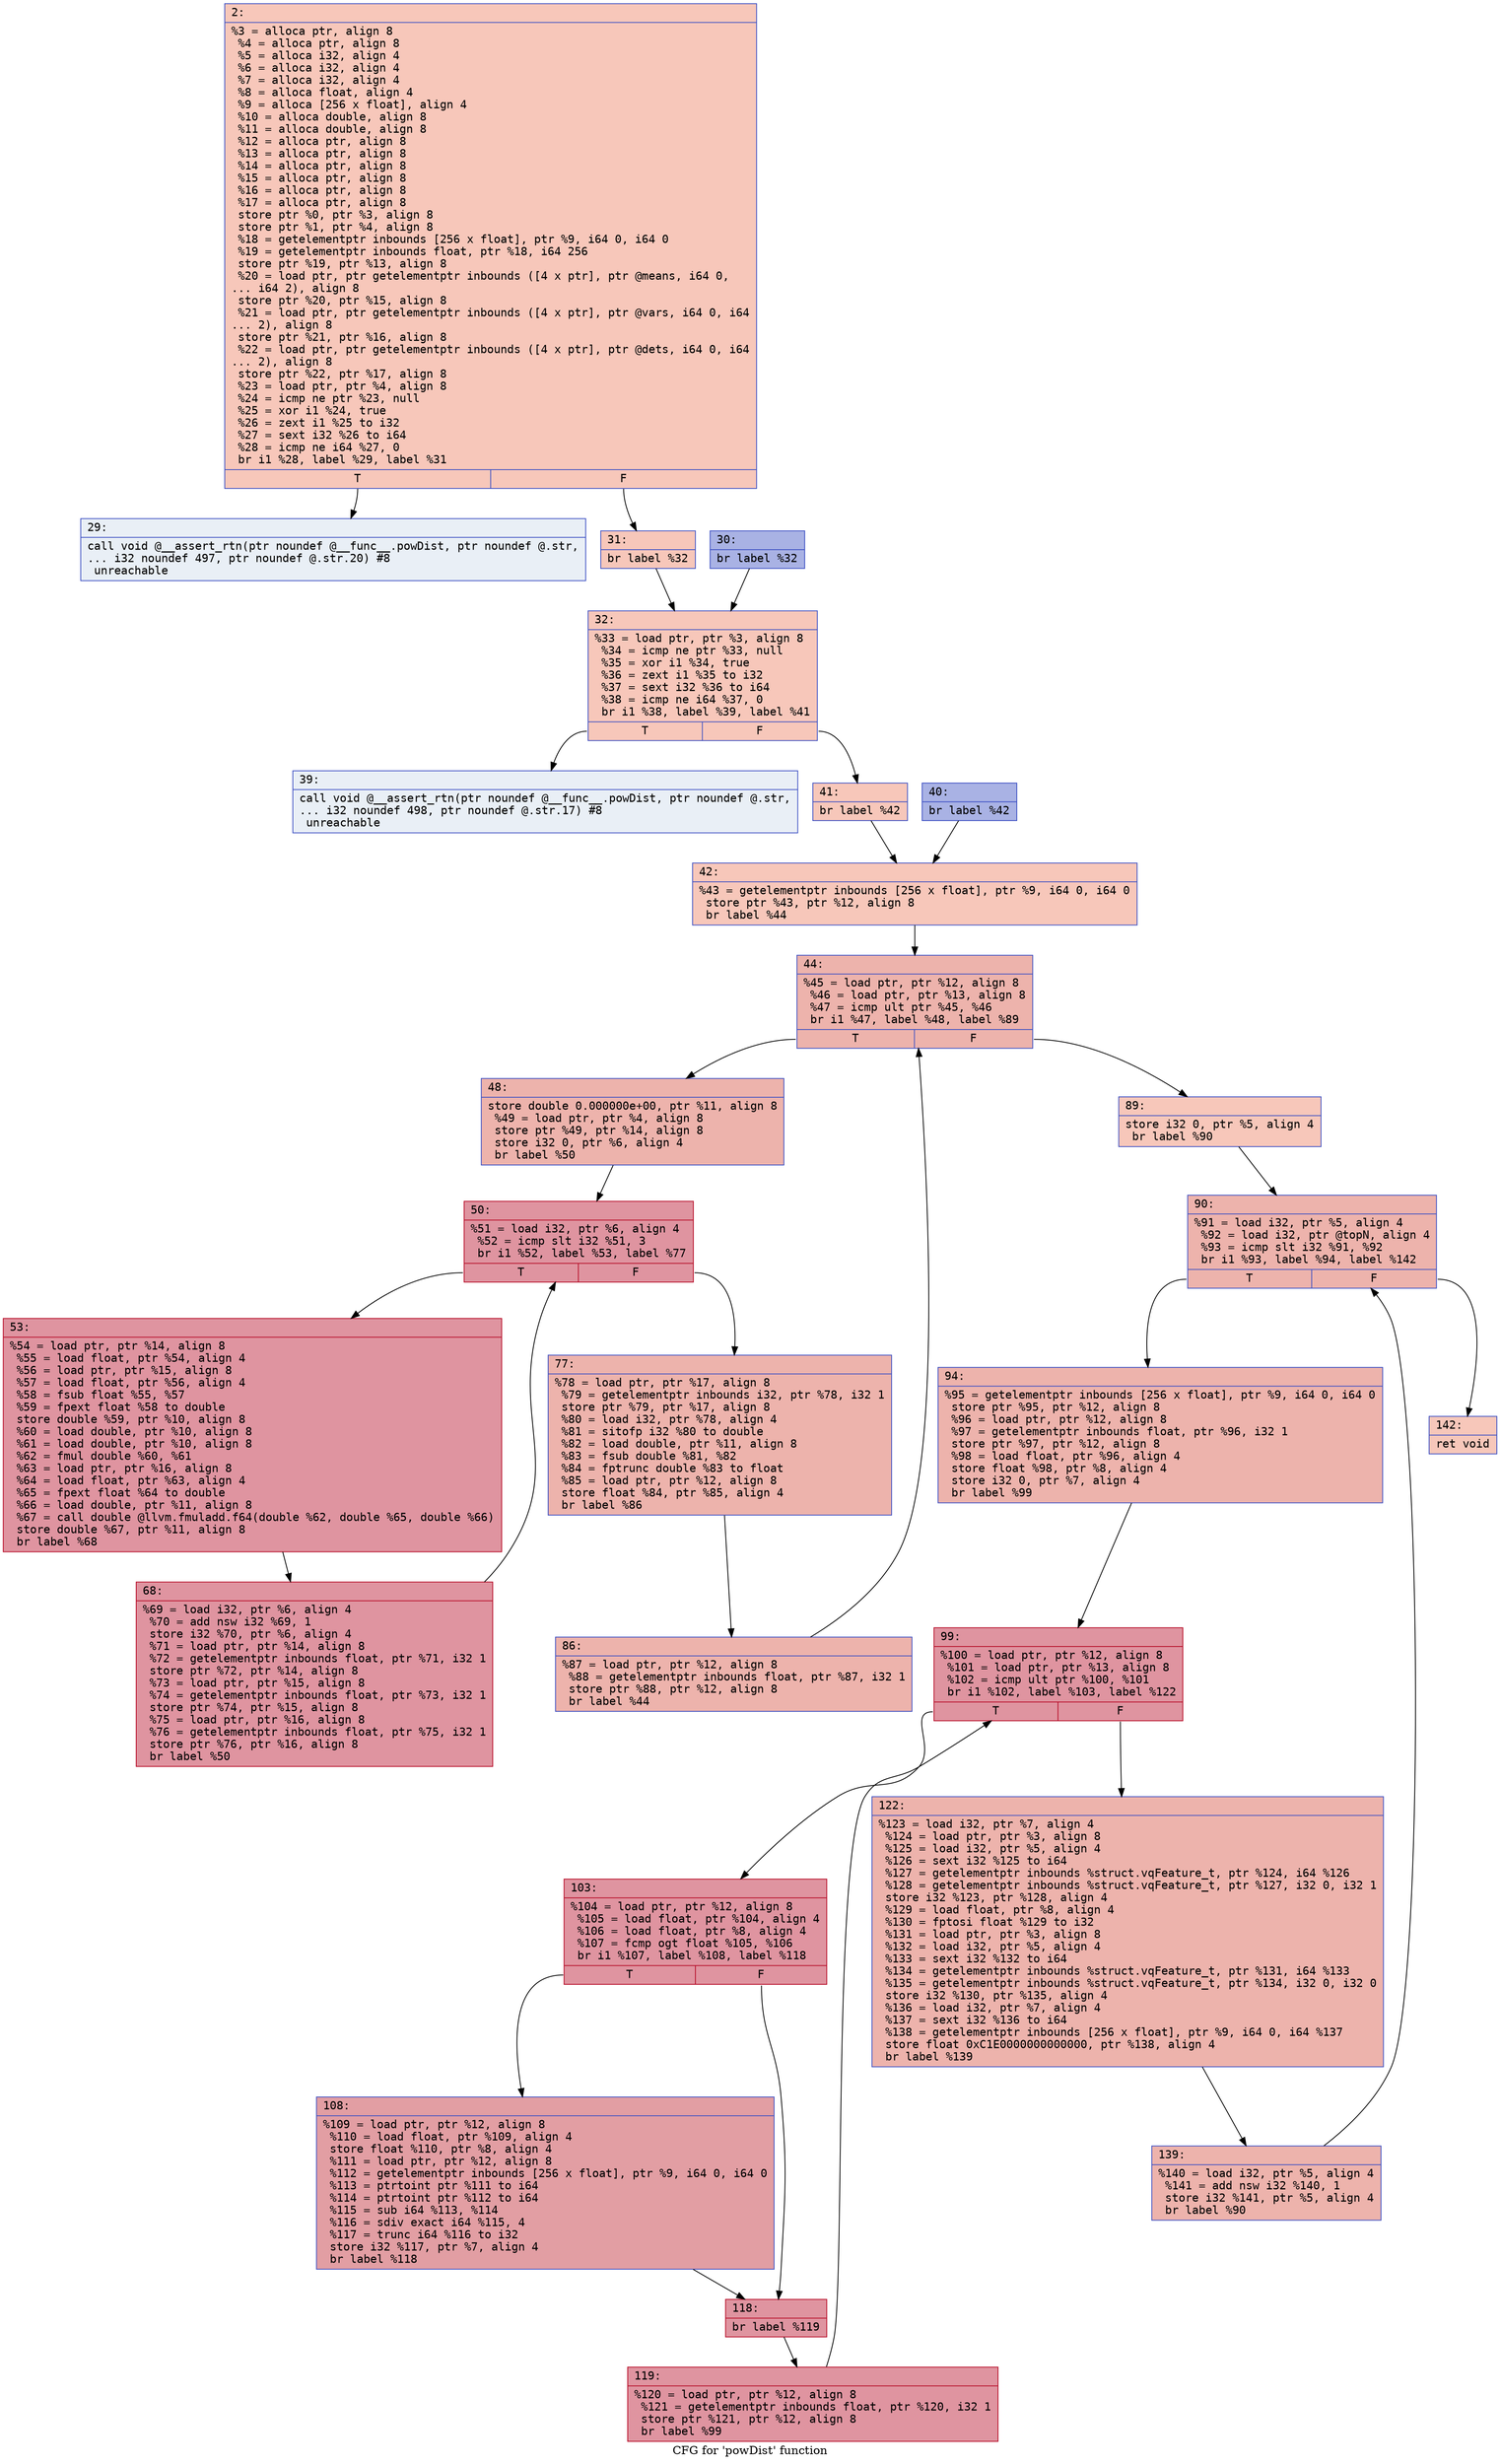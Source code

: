 digraph "CFG for 'powDist' function" {
	label="CFG for 'powDist' function";

	Node0x600001f5a850 [shape=record,color="#3d50c3ff", style=filled, fillcolor="#ec7f6370" fontname="Courier",label="{2:\l|  %3 = alloca ptr, align 8\l  %4 = alloca ptr, align 8\l  %5 = alloca i32, align 4\l  %6 = alloca i32, align 4\l  %7 = alloca i32, align 4\l  %8 = alloca float, align 4\l  %9 = alloca [256 x float], align 4\l  %10 = alloca double, align 8\l  %11 = alloca double, align 8\l  %12 = alloca ptr, align 8\l  %13 = alloca ptr, align 8\l  %14 = alloca ptr, align 8\l  %15 = alloca ptr, align 8\l  %16 = alloca ptr, align 8\l  %17 = alloca ptr, align 8\l  store ptr %0, ptr %3, align 8\l  store ptr %1, ptr %4, align 8\l  %18 = getelementptr inbounds [256 x float], ptr %9, i64 0, i64 0\l  %19 = getelementptr inbounds float, ptr %18, i64 256\l  store ptr %19, ptr %13, align 8\l  %20 = load ptr, ptr getelementptr inbounds ([4 x ptr], ptr @means, i64 0,\l... i64 2), align 8\l  store ptr %20, ptr %15, align 8\l  %21 = load ptr, ptr getelementptr inbounds ([4 x ptr], ptr @vars, i64 0, i64\l... 2), align 8\l  store ptr %21, ptr %16, align 8\l  %22 = load ptr, ptr getelementptr inbounds ([4 x ptr], ptr @dets, i64 0, i64\l... 2), align 8\l  store ptr %22, ptr %17, align 8\l  %23 = load ptr, ptr %4, align 8\l  %24 = icmp ne ptr %23, null\l  %25 = xor i1 %24, true\l  %26 = zext i1 %25 to i32\l  %27 = sext i32 %26 to i64\l  %28 = icmp ne i64 %27, 0\l  br i1 %28, label %29, label %31\l|{<s0>T|<s1>F}}"];
	Node0x600001f5a850:s0 -> Node0x600001f5a990[tooltip="2 -> 29\nProbability 0.00%" ];
	Node0x600001f5a850:s1 -> Node0x600001f5aa30[tooltip="2 -> 31\nProbability 100.00%" ];
	Node0x600001f5a990 [shape=record,color="#3d50c3ff", style=filled, fillcolor="#cedaeb70" fontname="Courier",label="{29:\l|  call void @__assert_rtn(ptr noundef @__func__.powDist, ptr noundef @.str,\l... i32 noundef 497, ptr noundef @.str.20) #8\l  unreachable\l}"];
	Node0x600001f5a9e0 [shape=record,color="#3d50c3ff", style=filled, fillcolor="#3d50c370" fontname="Courier",label="{30:\l|  br label %32\l}"];
	Node0x600001f5a9e0 -> Node0x600001f5aa80[tooltip="30 -> 32\nProbability 100.00%" ];
	Node0x600001f5aa30 [shape=record,color="#3d50c3ff", style=filled, fillcolor="#ec7f6370" fontname="Courier",label="{31:\l|  br label %32\l}"];
	Node0x600001f5aa30 -> Node0x600001f5aa80[tooltip="31 -> 32\nProbability 100.00%" ];
	Node0x600001f5aa80 [shape=record,color="#3d50c3ff", style=filled, fillcolor="#ec7f6370" fontname="Courier",label="{32:\l|  %33 = load ptr, ptr %3, align 8\l  %34 = icmp ne ptr %33, null\l  %35 = xor i1 %34, true\l  %36 = zext i1 %35 to i32\l  %37 = sext i32 %36 to i64\l  %38 = icmp ne i64 %37, 0\l  br i1 %38, label %39, label %41\l|{<s0>T|<s1>F}}"];
	Node0x600001f5aa80:s0 -> Node0x600001f5aad0[tooltip="32 -> 39\nProbability 0.00%" ];
	Node0x600001f5aa80:s1 -> Node0x600001f5ab70[tooltip="32 -> 41\nProbability 100.00%" ];
	Node0x600001f5aad0 [shape=record,color="#3d50c3ff", style=filled, fillcolor="#cedaeb70" fontname="Courier",label="{39:\l|  call void @__assert_rtn(ptr noundef @__func__.powDist, ptr noundef @.str,\l... i32 noundef 498, ptr noundef @.str.17) #8\l  unreachable\l}"];
	Node0x600001f5ab20 [shape=record,color="#3d50c3ff", style=filled, fillcolor="#3d50c370" fontname="Courier",label="{40:\l|  br label %42\l}"];
	Node0x600001f5ab20 -> Node0x600001f5abc0[tooltip="40 -> 42\nProbability 100.00%" ];
	Node0x600001f5ab70 [shape=record,color="#3d50c3ff", style=filled, fillcolor="#ec7f6370" fontname="Courier",label="{41:\l|  br label %42\l}"];
	Node0x600001f5ab70 -> Node0x600001f5abc0[tooltip="41 -> 42\nProbability 100.00%" ];
	Node0x600001f5abc0 [shape=record,color="#3d50c3ff", style=filled, fillcolor="#ec7f6370" fontname="Courier",label="{42:\l|  %43 = getelementptr inbounds [256 x float], ptr %9, i64 0, i64 0\l  store ptr %43, ptr %12, align 8\l  br label %44\l}"];
	Node0x600001f5abc0 -> Node0x600001f5ac10[tooltip="42 -> 44\nProbability 100.00%" ];
	Node0x600001f5ac10 [shape=record,color="#3d50c3ff", style=filled, fillcolor="#d6524470" fontname="Courier",label="{44:\l|  %45 = load ptr, ptr %12, align 8\l  %46 = load ptr, ptr %13, align 8\l  %47 = icmp ult ptr %45, %46\l  br i1 %47, label %48, label %89\l|{<s0>T|<s1>F}}"];
	Node0x600001f5ac10:s0 -> Node0x600001f5ac60[tooltip="44 -> 48\nProbability 96.88%" ];
	Node0x600001f5ac10:s1 -> Node0x600001f5ae40[tooltip="44 -> 89\nProbability 3.12%" ];
	Node0x600001f5ac60 [shape=record,color="#3d50c3ff", style=filled, fillcolor="#d6524470" fontname="Courier",label="{48:\l|  store double 0.000000e+00, ptr %11, align 8\l  %49 = load ptr, ptr %4, align 8\l  store ptr %49, ptr %14, align 8\l  store i32 0, ptr %6, align 4\l  br label %50\l}"];
	Node0x600001f5ac60 -> Node0x600001f5acb0[tooltip="48 -> 50\nProbability 100.00%" ];
	Node0x600001f5acb0 [shape=record,color="#b70d28ff", style=filled, fillcolor="#b70d2870" fontname="Courier",label="{50:\l|  %51 = load i32, ptr %6, align 4\l  %52 = icmp slt i32 %51, 3\l  br i1 %52, label %53, label %77\l|{<s0>T|<s1>F}}"];
	Node0x600001f5acb0:s0 -> Node0x600001f5ad00[tooltip="50 -> 53\nProbability 96.88%" ];
	Node0x600001f5acb0:s1 -> Node0x600001f5ada0[tooltip="50 -> 77\nProbability 3.12%" ];
	Node0x600001f5ad00 [shape=record,color="#b70d28ff", style=filled, fillcolor="#b70d2870" fontname="Courier",label="{53:\l|  %54 = load ptr, ptr %14, align 8\l  %55 = load float, ptr %54, align 4\l  %56 = load ptr, ptr %15, align 8\l  %57 = load float, ptr %56, align 4\l  %58 = fsub float %55, %57\l  %59 = fpext float %58 to double\l  store double %59, ptr %10, align 8\l  %60 = load double, ptr %10, align 8\l  %61 = load double, ptr %10, align 8\l  %62 = fmul double %60, %61\l  %63 = load ptr, ptr %16, align 8\l  %64 = load float, ptr %63, align 4\l  %65 = fpext float %64 to double\l  %66 = load double, ptr %11, align 8\l  %67 = call double @llvm.fmuladd.f64(double %62, double %65, double %66)\l  store double %67, ptr %11, align 8\l  br label %68\l}"];
	Node0x600001f5ad00 -> Node0x600001f5ad50[tooltip="53 -> 68\nProbability 100.00%" ];
	Node0x600001f5ad50 [shape=record,color="#b70d28ff", style=filled, fillcolor="#b70d2870" fontname="Courier",label="{68:\l|  %69 = load i32, ptr %6, align 4\l  %70 = add nsw i32 %69, 1\l  store i32 %70, ptr %6, align 4\l  %71 = load ptr, ptr %14, align 8\l  %72 = getelementptr inbounds float, ptr %71, i32 1\l  store ptr %72, ptr %14, align 8\l  %73 = load ptr, ptr %15, align 8\l  %74 = getelementptr inbounds float, ptr %73, i32 1\l  store ptr %74, ptr %15, align 8\l  %75 = load ptr, ptr %16, align 8\l  %76 = getelementptr inbounds float, ptr %75, i32 1\l  store ptr %76, ptr %16, align 8\l  br label %50\l}"];
	Node0x600001f5ad50 -> Node0x600001f5acb0[tooltip="68 -> 50\nProbability 100.00%" ];
	Node0x600001f5ada0 [shape=record,color="#3d50c3ff", style=filled, fillcolor="#d6524470" fontname="Courier",label="{77:\l|  %78 = load ptr, ptr %17, align 8\l  %79 = getelementptr inbounds i32, ptr %78, i32 1\l  store ptr %79, ptr %17, align 8\l  %80 = load i32, ptr %78, align 4\l  %81 = sitofp i32 %80 to double\l  %82 = load double, ptr %11, align 8\l  %83 = fsub double %81, %82\l  %84 = fptrunc double %83 to float\l  %85 = load ptr, ptr %12, align 8\l  store float %84, ptr %85, align 4\l  br label %86\l}"];
	Node0x600001f5ada0 -> Node0x600001f5adf0[tooltip="77 -> 86\nProbability 100.00%" ];
	Node0x600001f5adf0 [shape=record,color="#3d50c3ff", style=filled, fillcolor="#d6524470" fontname="Courier",label="{86:\l|  %87 = load ptr, ptr %12, align 8\l  %88 = getelementptr inbounds float, ptr %87, i32 1\l  store ptr %88, ptr %12, align 8\l  br label %44\l}"];
	Node0x600001f5adf0 -> Node0x600001f5ac10[tooltip="86 -> 44\nProbability 100.00%" ];
	Node0x600001f5ae40 [shape=record,color="#3d50c3ff", style=filled, fillcolor="#ec7f6370" fontname="Courier",label="{89:\l|  store i32 0, ptr %5, align 4\l  br label %90\l}"];
	Node0x600001f5ae40 -> Node0x600001f5ae90[tooltip="89 -> 90\nProbability 100.00%" ];
	Node0x600001f5ae90 [shape=record,color="#3d50c3ff", style=filled, fillcolor="#d6524470" fontname="Courier",label="{90:\l|  %91 = load i32, ptr %5, align 4\l  %92 = load i32, ptr @topN, align 4\l  %93 = icmp slt i32 %91, %92\l  br i1 %93, label %94, label %142\l|{<s0>T|<s1>F}}"];
	Node0x600001f5ae90:s0 -> Node0x600001f5aee0[tooltip="90 -> 94\nProbability 96.88%" ];
	Node0x600001f5ae90:s1 -> Node0x600001f5b160[tooltip="90 -> 142\nProbability 3.12%" ];
	Node0x600001f5aee0 [shape=record,color="#3d50c3ff", style=filled, fillcolor="#d6524470" fontname="Courier",label="{94:\l|  %95 = getelementptr inbounds [256 x float], ptr %9, i64 0, i64 0\l  store ptr %95, ptr %12, align 8\l  %96 = load ptr, ptr %12, align 8\l  %97 = getelementptr inbounds float, ptr %96, i32 1\l  store ptr %97, ptr %12, align 8\l  %98 = load float, ptr %96, align 4\l  store float %98, ptr %8, align 4\l  store i32 0, ptr %7, align 4\l  br label %99\l}"];
	Node0x600001f5aee0 -> Node0x600001f5af30[tooltip="94 -> 99\nProbability 100.00%" ];
	Node0x600001f5af30 [shape=record,color="#b70d28ff", style=filled, fillcolor="#b70d2870" fontname="Courier",label="{99:\l|  %100 = load ptr, ptr %12, align 8\l  %101 = load ptr, ptr %13, align 8\l  %102 = icmp ult ptr %100, %101\l  br i1 %102, label %103, label %122\l|{<s0>T|<s1>F}}"];
	Node0x600001f5af30:s0 -> Node0x600001f5af80[tooltip="99 -> 103\nProbability 96.88%" ];
	Node0x600001f5af30:s1 -> Node0x600001f5b0c0[tooltip="99 -> 122\nProbability 3.12%" ];
	Node0x600001f5af80 [shape=record,color="#b70d28ff", style=filled, fillcolor="#b70d2870" fontname="Courier",label="{103:\l|  %104 = load ptr, ptr %12, align 8\l  %105 = load float, ptr %104, align 4\l  %106 = load float, ptr %8, align 4\l  %107 = fcmp ogt float %105, %106\l  br i1 %107, label %108, label %118\l|{<s0>T|<s1>F}}"];
	Node0x600001f5af80:s0 -> Node0x600001f5afd0[tooltip="103 -> 108\nProbability 50.00%" ];
	Node0x600001f5af80:s1 -> Node0x600001f5b020[tooltip="103 -> 118\nProbability 50.00%" ];
	Node0x600001f5afd0 [shape=record,color="#3d50c3ff", style=filled, fillcolor="#be242e70" fontname="Courier",label="{108:\l|  %109 = load ptr, ptr %12, align 8\l  %110 = load float, ptr %109, align 4\l  store float %110, ptr %8, align 4\l  %111 = load ptr, ptr %12, align 8\l  %112 = getelementptr inbounds [256 x float], ptr %9, i64 0, i64 0\l  %113 = ptrtoint ptr %111 to i64\l  %114 = ptrtoint ptr %112 to i64\l  %115 = sub i64 %113, %114\l  %116 = sdiv exact i64 %115, 4\l  %117 = trunc i64 %116 to i32\l  store i32 %117, ptr %7, align 4\l  br label %118\l}"];
	Node0x600001f5afd0 -> Node0x600001f5b020[tooltip="108 -> 118\nProbability 100.00%" ];
	Node0x600001f5b020 [shape=record,color="#b70d28ff", style=filled, fillcolor="#b70d2870" fontname="Courier",label="{118:\l|  br label %119\l}"];
	Node0x600001f5b020 -> Node0x600001f5b070[tooltip="118 -> 119\nProbability 100.00%" ];
	Node0x600001f5b070 [shape=record,color="#b70d28ff", style=filled, fillcolor="#b70d2870" fontname="Courier",label="{119:\l|  %120 = load ptr, ptr %12, align 8\l  %121 = getelementptr inbounds float, ptr %120, i32 1\l  store ptr %121, ptr %12, align 8\l  br label %99\l}"];
	Node0x600001f5b070 -> Node0x600001f5af30[tooltip="119 -> 99\nProbability 100.00%" ];
	Node0x600001f5b0c0 [shape=record,color="#3d50c3ff", style=filled, fillcolor="#d6524470" fontname="Courier",label="{122:\l|  %123 = load i32, ptr %7, align 4\l  %124 = load ptr, ptr %3, align 8\l  %125 = load i32, ptr %5, align 4\l  %126 = sext i32 %125 to i64\l  %127 = getelementptr inbounds %struct.vqFeature_t, ptr %124, i64 %126\l  %128 = getelementptr inbounds %struct.vqFeature_t, ptr %127, i32 0, i32 1\l  store i32 %123, ptr %128, align 4\l  %129 = load float, ptr %8, align 4\l  %130 = fptosi float %129 to i32\l  %131 = load ptr, ptr %3, align 8\l  %132 = load i32, ptr %5, align 4\l  %133 = sext i32 %132 to i64\l  %134 = getelementptr inbounds %struct.vqFeature_t, ptr %131, i64 %133\l  %135 = getelementptr inbounds %struct.vqFeature_t, ptr %134, i32 0, i32 0\l  store i32 %130, ptr %135, align 4\l  %136 = load i32, ptr %7, align 4\l  %137 = sext i32 %136 to i64\l  %138 = getelementptr inbounds [256 x float], ptr %9, i64 0, i64 %137\l  store float 0xC1E0000000000000, ptr %138, align 4\l  br label %139\l}"];
	Node0x600001f5b0c0 -> Node0x600001f5b110[tooltip="122 -> 139\nProbability 100.00%" ];
	Node0x600001f5b110 [shape=record,color="#3d50c3ff", style=filled, fillcolor="#d6524470" fontname="Courier",label="{139:\l|  %140 = load i32, ptr %5, align 4\l  %141 = add nsw i32 %140, 1\l  store i32 %141, ptr %5, align 4\l  br label %90\l}"];
	Node0x600001f5b110 -> Node0x600001f5ae90[tooltip="139 -> 90\nProbability 100.00%" ];
	Node0x600001f5b160 [shape=record,color="#3d50c3ff", style=filled, fillcolor="#ec7f6370" fontname="Courier",label="{142:\l|  ret void\l}"];
}
